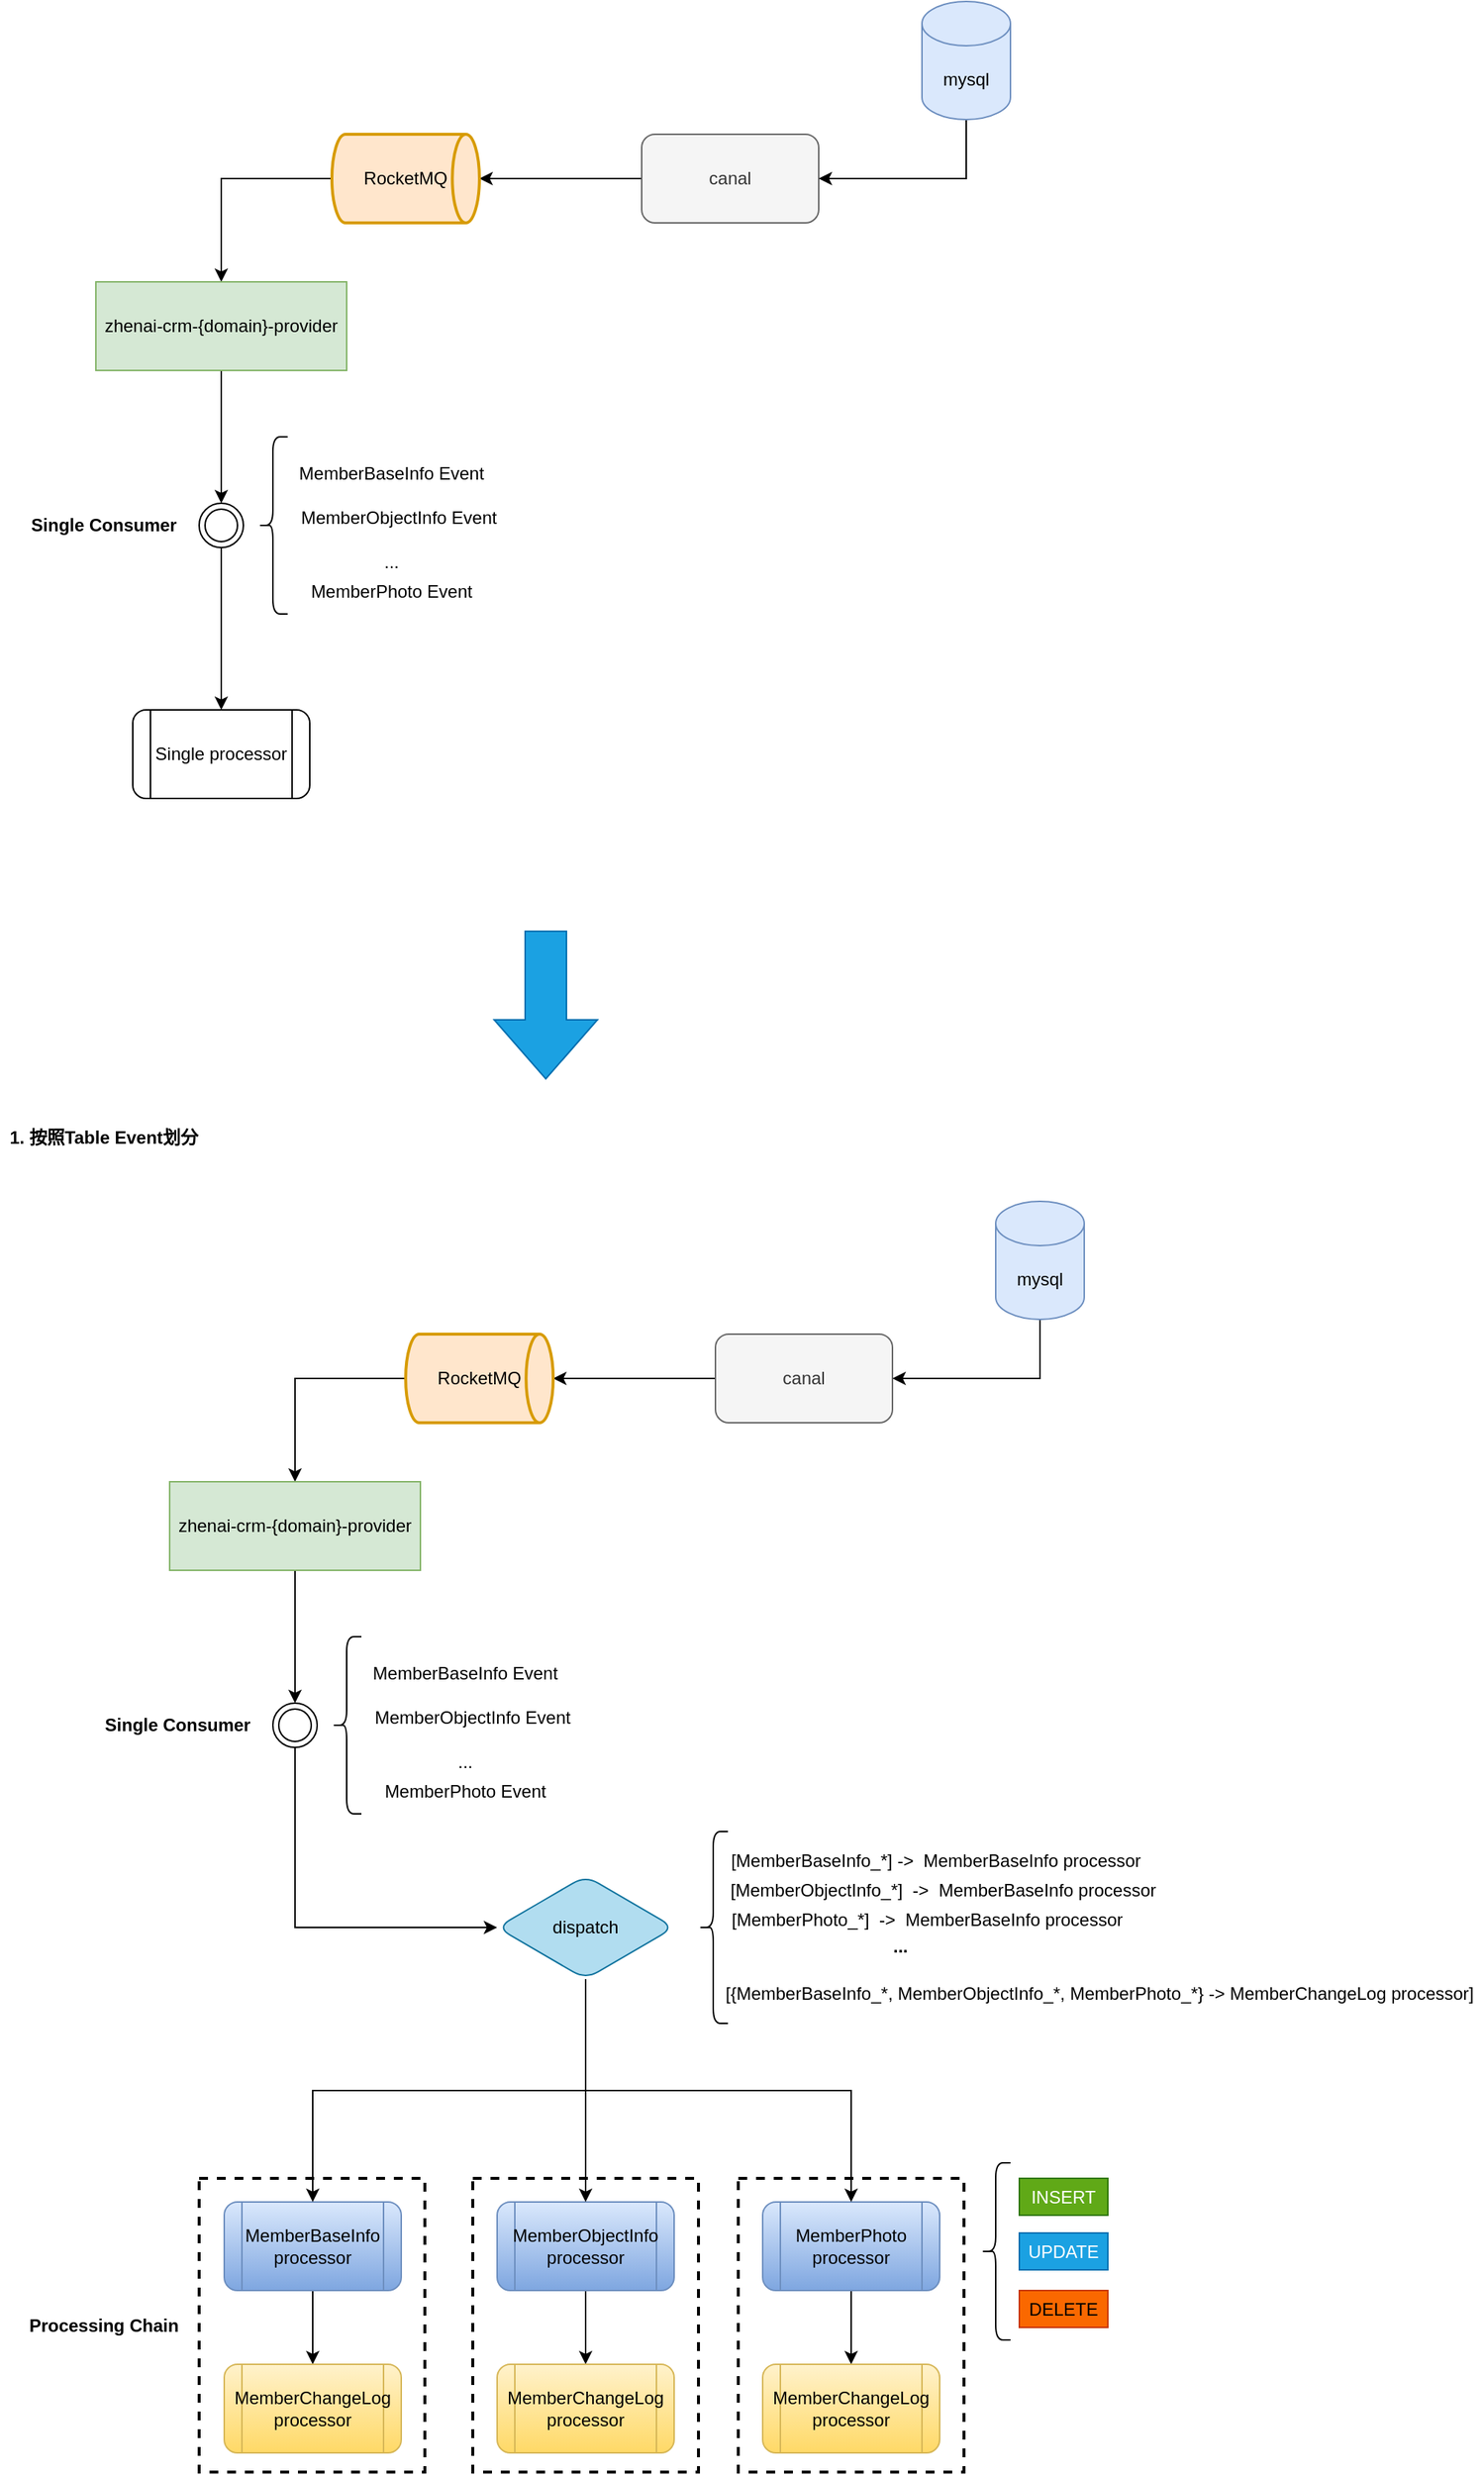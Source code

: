 <mxfile version="17.4.0" type="github">
  <diagram id="RKgJ4VKDAtB4tIxPlxn0" name="第 1 页">
    <mxGraphModel dx="1422" dy="706" grid="1" gridSize="10" guides="1" tooltips="1" connect="1" arrows="1" fold="1" page="1" pageScale="1" pageWidth="827" pageHeight="1169" math="0" shadow="0">
      <root>
        <mxCell id="0" />
        <mxCell id="1" parent="0" />
        <mxCell id="6EzRI4fCPDjEW_pRFf7N-81" value="" style="rounded=0;whiteSpace=wrap;html=1;fontFamily=Helvetica;fontSize=12;fontColor=default;strokeColor=default;fillColor=default;strokeWidth=2;dashed=1;" vertex="1" parent="1">
          <mxGeometry x="525.5" y="1495" width="153" height="199" as="geometry" />
        </mxCell>
        <mxCell id="6EzRI4fCPDjEW_pRFf7N-80" value="" style="rounded=0;whiteSpace=wrap;html=1;fontFamily=Helvetica;fontSize=12;fontColor=default;strokeColor=default;fillColor=default;strokeWidth=2;dashed=1;" vertex="1" parent="1">
          <mxGeometry x="345.5" y="1495" width="153" height="199" as="geometry" />
        </mxCell>
        <mxCell id="6EzRI4fCPDjEW_pRFf7N-79" value="" style="rounded=0;whiteSpace=wrap;html=1;fontFamily=Helvetica;fontSize=12;fontColor=default;strokeColor=default;fillColor=default;strokeWidth=2;dashed=1;" vertex="1" parent="1">
          <mxGeometry x="160" y="1495" width="153" height="199" as="geometry" />
        </mxCell>
        <mxCell id="B3wVfU0sj-FQTkpLoz9Y-6" style="edgeStyle=orthogonalEdgeStyle;rounded=0;orthogonalLoop=1;jettySize=auto;html=1;exitX=0;exitY=0.5;exitDx=0;exitDy=0;entryX=1;entryY=0.5;entryDx=0;entryDy=0;entryPerimeter=0;" parent="1" source="B3wVfU0sj-FQTkpLoz9Y-1" target="6EzRI4fCPDjEW_pRFf7N-7" edge="1">
          <mxGeometry relative="1" as="geometry">
            <mxPoint x="360" y="140" as="targetPoint" />
          </mxGeometry>
        </mxCell>
        <mxCell id="B3wVfU0sj-FQTkpLoz9Y-1" value="canal" style="rounded=1;whiteSpace=wrap;html=1;fillColor=#f5f5f5;fontColor=#333333;strokeColor=#666666;" parent="1" vertex="1">
          <mxGeometry x="460" y="110" width="120" height="60" as="geometry" />
        </mxCell>
        <mxCell id="B3wVfU0sj-FQTkpLoz9Y-4" style="edgeStyle=orthogonalEdgeStyle;rounded=0;orthogonalLoop=1;jettySize=auto;html=1;exitX=0.5;exitY=1;exitDx=0;exitDy=0;exitPerimeter=0;entryX=1;entryY=0.5;entryDx=0;entryDy=0;" parent="1" source="B3wVfU0sj-FQTkpLoz9Y-2" target="B3wVfU0sj-FQTkpLoz9Y-1" edge="1">
          <mxGeometry relative="1" as="geometry" />
        </mxCell>
        <mxCell id="B3wVfU0sj-FQTkpLoz9Y-2" value="mysql" style="shape=cylinder3;whiteSpace=wrap;html=1;boundedLbl=1;backgroundOutline=1;size=15;fillColor=#dae8fc;strokeColor=#6c8ebf;" parent="1" vertex="1">
          <mxGeometry x="650" y="20" width="60" height="80" as="geometry" />
        </mxCell>
        <mxCell id="6EzRI4fCPDjEW_pRFf7N-5" style="edgeStyle=orthogonalEdgeStyle;rounded=0;orthogonalLoop=1;jettySize=auto;html=1;entryX=0.5;entryY=0;entryDx=0;entryDy=0;fontFamily=Helvetica;fontSize=12;fontColor=default;exitX=0;exitY=0.5;exitDx=0;exitDy=0;exitPerimeter=0;" edge="1" parent="1" source="6EzRI4fCPDjEW_pRFf7N-7" target="6EzRI4fCPDjEW_pRFf7N-3">
          <mxGeometry relative="1" as="geometry">
            <mxPoint x="240" y="140" as="sourcePoint" />
          </mxGeometry>
        </mxCell>
        <mxCell id="6EzRI4fCPDjEW_pRFf7N-9" style="edgeStyle=orthogonalEdgeStyle;rounded=0;orthogonalLoop=1;jettySize=auto;html=1;exitX=0.5;exitY=1;exitDx=0;exitDy=0;fontFamily=Helvetica;fontSize=12;fontColor=default;" edge="1" parent="1" source="6EzRI4fCPDjEW_pRFf7N-3" target="6EzRI4fCPDjEW_pRFf7N-8">
          <mxGeometry relative="1" as="geometry" />
        </mxCell>
        <mxCell id="6EzRI4fCPDjEW_pRFf7N-3" value="zhenai-crm-{domain}-provider" style="rounded=0;whiteSpace=wrap;html=1;fontFamily=Helvetica;fontSize=12;strokeColor=#82b366;fillColor=#d5e8d4;" vertex="1" parent="1">
          <mxGeometry x="90" y="210" width="170" height="60" as="geometry" />
        </mxCell>
        <mxCell id="6EzRI4fCPDjEW_pRFf7N-7" value="&lt;span&gt;RocketMQ&lt;/span&gt;" style="strokeWidth=2;html=1;shape=mxgraph.flowchart.direct_data;whiteSpace=wrap;rounded=1;fontFamily=Helvetica;fontSize=12;fillColor=#ffe6cc;strokeColor=#d79b00;" vertex="1" parent="1">
          <mxGeometry x="250" y="110" width="100" height="60" as="geometry" />
        </mxCell>
        <mxCell id="6EzRI4fCPDjEW_pRFf7N-25" style="edgeStyle=orthogonalEdgeStyle;rounded=0;orthogonalLoop=1;jettySize=auto;html=1;exitX=0.5;exitY=1;exitDx=0;exitDy=0;entryX=0.5;entryY=0;entryDx=0;entryDy=0;fontFamily=Helvetica;fontSize=12;fontColor=default;" edge="1" parent="1" source="6EzRI4fCPDjEW_pRFf7N-8" target="6EzRI4fCPDjEW_pRFf7N-15">
          <mxGeometry relative="1" as="geometry" />
        </mxCell>
        <mxCell id="6EzRI4fCPDjEW_pRFf7N-8" value="" style="ellipse;shape=doubleEllipse;whiteSpace=wrap;html=1;aspect=fixed;rounded=1;fontFamily=Helvetica;fontSize=12;fontColor=default;strokeColor=default;fillColor=default;" vertex="1" parent="1">
          <mxGeometry x="160" y="360" width="30" height="30" as="geometry" />
        </mxCell>
        <mxCell id="6EzRI4fCPDjEW_pRFf7N-10" value="" style="shape=curlyBracket;whiteSpace=wrap;html=1;rounded=1;fontFamily=Helvetica;fontSize=12;fontColor=default;strokeColor=default;fillColor=default;" vertex="1" parent="1">
          <mxGeometry x="200" y="315" width="20" height="120" as="geometry" />
        </mxCell>
        <mxCell id="6EzRI4fCPDjEW_pRFf7N-15" value="Single processor" style="shape=process;whiteSpace=wrap;html=1;backgroundOutline=1;rounded=1;fontFamily=Helvetica;fontSize=12;fontColor=default;strokeColor=default;fillColor=default;" vertex="1" parent="1">
          <mxGeometry x="115" y="500" width="120" height="60" as="geometry" />
        </mxCell>
        <mxCell id="6EzRI4fCPDjEW_pRFf7N-19" value="MemberBaseInfo Event" style="text;html=1;align=center;verticalAlign=middle;resizable=0;points=[];autosize=1;strokeColor=none;fillColor=none;fontSize=12;fontFamily=Helvetica;fontColor=default;" vertex="1" parent="1">
          <mxGeometry x="220" y="330" width="140" height="20" as="geometry" />
        </mxCell>
        <mxCell id="6EzRI4fCPDjEW_pRFf7N-20" value="MemberObjectInfo Event" style="text;html=1;align=center;verticalAlign=middle;resizable=0;points=[];autosize=1;strokeColor=none;fillColor=none;fontSize=12;fontFamily=Helvetica;fontColor=default;" vertex="1" parent="1">
          <mxGeometry x="220" y="360" width="150" height="20" as="geometry" />
        </mxCell>
        <mxCell id="6EzRI4fCPDjEW_pRFf7N-21" value="..." style="text;html=1;align=center;verticalAlign=middle;resizable=0;points=[];autosize=1;strokeColor=none;fillColor=none;fontSize=12;fontFamily=Helvetica;fontColor=default;" vertex="1" parent="1">
          <mxGeometry x="275" y="390" width="30" height="20" as="geometry" />
        </mxCell>
        <mxCell id="6EzRI4fCPDjEW_pRFf7N-23" value="MemberPhoto Event" style="text;html=1;align=center;verticalAlign=middle;resizable=0;points=[];autosize=1;strokeColor=none;fillColor=none;fontSize=12;fontFamily=Helvetica;fontColor=default;" vertex="1" parent="1">
          <mxGeometry x="230" y="410" width="120" height="20" as="geometry" />
        </mxCell>
        <mxCell id="6EzRI4fCPDjEW_pRFf7N-24" value="&lt;b&gt;Single Consumer&lt;/b&gt;" style="text;html=1;align=center;verticalAlign=middle;resizable=0;points=[];autosize=1;strokeColor=none;fillColor=none;fontSize=12;fontFamily=Helvetica;fontColor=default;" vertex="1" parent="1">
          <mxGeometry x="40" y="365" width="110" height="20" as="geometry" />
        </mxCell>
        <mxCell id="6EzRI4fCPDjEW_pRFf7N-27" style="edgeStyle=orthogonalEdgeStyle;rounded=0;orthogonalLoop=1;jettySize=auto;html=1;exitX=0;exitY=0.5;exitDx=0;exitDy=0;entryX=1;entryY=0.5;entryDx=0;entryDy=0;entryPerimeter=0;" edge="1" parent="1" source="6EzRI4fCPDjEW_pRFf7N-28" target="6EzRI4fCPDjEW_pRFf7N-34">
          <mxGeometry relative="1" as="geometry">
            <mxPoint x="410" y="953" as="targetPoint" />
          </mxGeometry>
        </mxCell>
        <mxCell id="6EzRI4fCPDjEW_pRFf7N-28" value="canal" style="rounded=1;whiteSpace=wrap;html=1;fillColor=#f5f5f5;fontColor=#333333;strokeColor=#666666;" vertex="1" parent="1">
          <mxGeometry x="510" y="923" width="120" height="60" as="geometry" />
        </mxCell>
        <mxCell id="6EzRI4fCPDjEW_pRFf7N-29" style="edgeStyle=orthogonalEdgeStyle;rounded=0;orthogonalLoop=1;jettySize=auto;html=1;exitX=0.5;exitY=1;exitDx=0;exitDy=0;exitPerimeter=0;entryX=1;entryY=0.5;entryDx=0;entryDy=0;" edge="1" parent="1" source="6EzRI4fCPDjEW_pRFf7N-30" target="6EzRI4fCPDjEW_pRFf7N-28">
          <mxGeometry relative="1" as="geometry" />
        </mxCell>
        <mxCell id="6EzRI4fCPDjEW_pRFf7N-30" value="mysql" style="shape=cylinder3;whiteSpace=wrap;html=1;boundedLbl=1;backgroundOutline=1;size=15;fillColor=#dae8fc;strokeColor=#6c8ebf;" vertex="1" parent="1">
          <mxGeometry x="700" y="833" width="60" height="80" as="geometry" />
        </mxCell>
        <mxCell id="6EzRI4fCPDjEW_pRFf7N-31" style="edgeStyle=orthogonalEdgeStyle;rounded=0;orthogonalLoop=1;jettySize=auto;html=1;entryX=0.5;entryY=0;entryDx=0;entryDy=0;fontFamily=Helvetica;fontSize=12;fontColor=default;exitX=0;exitY=0.5;exitDx=0;exitDy=0;exitPerimeter=0;" edge="1" parent="1" source="6EzRI4fCPDjEW_pRFf7N-34" target="6EzRI4fCPDjEW_pRFf7N-33">
          <mxGeometry relative="1" as="geometry">
            <mxPoint x="290" y="953" as="sourcePoint" />
          </mxGeometry>
        </mxCell>
        <mxCell id="6EzRI4fCPDjEW_pRFf7N-32" style="edgeStyle=orthogonalEdgeStyle;rounded=0;orthogonalLoop=1;jettySize=auto;html=1;exitX=0.5;exitY=1;exitDx=0;exitDy=0;fontFamily=Helvetica;fontSize=12;fontColor=default;" edge="1" parent="1" source="6EzRI4fCPDjEW_pRFf7N-33" target="6EzRI4fCPDjEW_pRFf7N-36">
          <mxGeometry relative="1" as="geometry" />
        </mxCell>
        <mxCell id="6EzRI4fCPDjEW_pRFf7N-33" value="zhenai-crm-{domain}-provider" style="rounded=0;whiteSpace=wrap;html=1;fontFamily=Helvetica;fontSize=12;strokeColor=#82b366;fillColor=#d5e8d4;" vertex="1" parent="1">
          <mxGeometry x="140" y="1023" width="170" height="60" as="geometry" />
        </mxCell>
        <mxCell id="6EzRI4fCPDjEW_pRFf7N-34" value="&lt;span&gt;RocketMQ&lt;/span&gt;" style="strokeWidth=2;html=1;shape=mxgraph.flowchart.direct_data;whiteSpace=wrap;rounded=1;fontFamily=Helvetica;fontSize=12;fillColor=#ffe6cc;strokeColor=#d79b00;" vertex="1" parent="1">
          <mxGeometry x="300" y="923" width="100" height="60" as="geometry" />
        </mxCell>
        <mxCell id="6EzRI4fCPDjEW_pRFf7N-72" style="edgeStyle=orthogonalEdgeStyle;rounded=0;orthogonalLoop=1;jettySize=auto;html=1;exitX=0.5;exitY=1;exitDx=0;exitDy=0;fontFamily=Helvetica;fontSize=12;fontColor=default;entryX=0;entryY=0.5;entryDx=0;entryDy=0;" edge="1" parent="1" source="6EzRI4fCPDjEW_pRFf7N-36" target="6EzRI4fCPDjEW_pRFf7N-71">
          <mxGeometry relative="1" as="geometry" />
        </mxCell>
        <mxCell id="6EzRI4fCPDjEW_pRFf7N-36" value="" style="ellipse;shape=doubleEllipse;whiteSpace=wrap;html=1;aspect=fixed;rounded=1;fontFamily=Helvetica;fontSize=12;fontColor=default;strokeColor=default;fillColor=default;" vertex="1" parent="1">
          <mxGeometry x="210" y="1173" width="30" height="30" as="geometry" />
        </mxCell>
        <mxCell id="6EzRI4fCPDjEW_pRFf7N-37" value="" style="shape=curlyBracket;whiteSpace=wrap;html=1;rounded=1;fontFamily=Helvetica;fontSize=12;fontColor=default;strokeColor=default;fillColor=default;" vertex="1" parent="1">
          <mxGeometry x="250" y="1128" width="20" height="120" as="geometry" />
        </mxCell>
        <mxCell id="6EzRI4fCPDjEW_pRFf7N-76" style="edgeStyle=orthogonalEdgeStyle;rounded=0;orthogonalLoop=1;jettySize=auto;html=1;exitX=0.5;exitY=1;exitDx=0;exitDy=0;entryX=0.5;entryY=0;entryDx=0;entryDy=0;fontFamily=Helvetica;fontSize=12;fontColor=default;" edge="1" parent="1" source="6EzRI4fCPDjEW_pRFf7N-38" target="6EzRI4fCPDjEW_pRFf7N-68">
          <mxGeometry relative="1" as="geometry" />
        </mxCell>
        <mxCell id="6EzRI4fCPDjEW_pRFf7N-38" value="MemberBaseInfo&lt;br&gt;processor" style="shape=process;whiteSpace=wrap;html=1;backgroundOutline=1;rounded=1;fontFamily=Helvetica;fontSize=12;strokeColor=#6c8ebf;fillColor=#dae8fc;gradientColor=#7ea6e0;" vertex="1" parent="1">
          <mxGeometry x="177" y="1511" width="120" height="60" as="geometry" />
        </mxCell>
        <mxCell id="6EzRI4fCPDjEW_pRFf7N-39" value="MemberBaseInfo Event" style="text;html=1;align=center;verticalAlign=middle;resizable=0;points=[];autosize=1;strokeColor=none;fillColor=none;fontSize=12;fontFamily=Helvetica;fontColor=default;" vertex="1" parent="1">
          <mxGeometry x="270" y="1143" width="140" height="20" as="geometry" />
        </mxCell>
        <mxCell id="6EzRI4fCPDjEW_pRFf7N-40" value="MemberObjectInfo Event" style="text;html=1;align=center;verticalAlign=middle;resizable=0;points=[];autosize=1;strokeColor=none;fillColor=none;fontSize=12;fontFamily=Helvetica;fontColor=default;" vertex="1" parent="1">
          <mxGeometry x="270" y="1173" width="150" height="20" as="geometry" />
        </mxCell>
        <mxCell id="6EzRI4fCPDjEW_pRFf7N-41" value="..." style="text;html=1;align=center;verticalAlign=middle;resizable=0;points=[];autosize=1;strokeColor=none;fillColor=none;fontSize=12;fontFamily=Helvetica;fontColor=default;" vertex="1" parent="1">
          <mxGeometry x="325" y="1203" width="30" height="20" as="geometry" />
        </mxCell>
        <mxCell id="6EzRI4fCPDjEW_pRFf7N-42" value="MemberPhoto Event" style="text;html=1;align=center;verticalAlign=middle;resizable=0;points=[];autosize=1;strokeColor=none;fillColor=none;fontSize=12;fontFamily=Helvetica;fontColor=default;" vertex="1" parent="1">
          <mxGeometry x="280" y="1223" width="120" height="20" as="geometry" />
        </mxCell>
        <mxCell id="6EzRI4fCPDjEW_pRFf7N-43" value="&lt;b&gt;Single Consumer&lt;/b&gt;" style="text;html=1;align=center;verticalAlign=middle;resizable=0;points=[];autosize=1;strokeColor=none;fillColor=none;fontSize=12;fontFamily=Helvetica;fontColor=default;" vertex="1" parent="1">
          <mxGeometry x="90" y="1178" width="110" height="20" as="geometry" />
        </mxCell>
        <mxCell id="6EzRI4fCPDjEW_pRFf7N-46" value="" style="html=1;shadow=0;dashed=0;align=center;verticalAlign=middle;shape=mxgraph.arrows2.arrow;dy=0.6;dx=40;direction=south;notch=0;rounded=1;fontFamily=Helvetica;fontSize=12;fontColor=#ffffff;strokeColor=#006EAF;fillColor=#1ba1e2;" vertex="1" parent="1">
          <mxGeometry x="360" y="650" width="70" height="100" as="geometry" />
        </mxCell>
        <mxCell id="6EzRI4fCPDjEW_pRFf7N-47" value="&lt;b&gt;1. 按照Table Event划分&lt;/b&gt;" style="text;html=1;align=center;verticalAlign=middle;resizable=0;points=[];autosize=1;strokeColor=none;fillColor=none;fontSize=12;fontFamily=Helvetica;fontColor=default;" vertex="1" parent="1">
          <mxGeometry x="25" y="780" width="140" height="20" as="geometry" />
        </mxCell>
        <mxCell id="6EzRI4fCPDjEW_pRFf7N-77" style="edgeStyle=orthogonalEdgeStyle;rounded=0;orthogonalLoop=1;jettySize=auto;html=1;exitX=0.5;exitY=1;exitDx=0;exitDy=0;fontFamily=Helvetica;fontSize=12;fontColor=default;" edge="1" parent="1" source="6EzRI4fCPDjEW_pRFf7N-66" target="6EzRI4fCPDjEW_pRFf7N-69">
          <mxGeometry relative="1" as="geometry" />
        </mxCell>
        <mxCell id="6EzRI4fCPDjEW_pRFf7N-66" value="MemberObjectInfo&lt;br&gt;processor" style="shape=process;whiteSpace=wrap;html=1;backgroundOutline=1;rounded=1;fontFamily=Helvetica;fontSize=12;strokeColor=#6c8ebf;fillColor=#dae8fc;gradientColor=#7ea6e0;" vertex="1" parent="1">
          <mxGeometry x="362" y="1511" width="120" height="60" as="geometry" />
        </mxCell>
        <mxCell id="6EzRI4fCPDjEW_pRFf7N-78" style="edgeStyle=orthogonalEdgeStyle;rounded=0;orthogonalLoop=1;jettySize=auto;html=1;exitX=0.5;exitY=1;exitDx=0;exitDy=0;fontFamily=Helvetica;fontSize=12;fontColor=default;" edge="1" parent="1" source="6EzRI4fCPDjEW_pRFf7N-67" target="6EzRI4fCPDjEW_pRFf7N-70">
          <mxGeometry relative="1" as="geometry" />
        </mxCell>
        <mxCell id="6EzRI4fCPDjEW_pRFf7N-67" value="MemberPhoto&lt;br&gt;processor" style="shape=process;whiteSpace=wrap;html=1;backgroundOutline=1;rounded=1;fontFamily=Helvetica;fontSize=12;strokeColor=#6c8ebf;fillColor=#dae8fc;gradientColor=#7ea6e0;" vertex="1" parent="1">
          <mxGeometry x="542" y="1511" width="120" height="60" as="geometry" />
        </mxCell>
        <mxCell id="6EzRI4fCPDjEW_pRFf7N-68" value="MemberChangeLog&lt;br&gt;processor" style="shape=process;whiteSpace=wrap;html=1;backgroundOutline=1;rounded=1;fontFamily=Helvetica;fontSize=12;strokeColor=#d6b656;fillColor=#fff2cc;gradientColor=#ffd966;" vertex="1" parent="1">
          <mxGeometry x="177" y="1621" width="120" height="60" as="geometry" />
        </mxCell>
        <mxCell id="6EzRI4fCPDjEW_pRFf7N-69" value="MemberChangeLog&lt;br&gt;processor" style="shape=process;whiteSpace=wrap;html=1;backgroundOutline=1;rounded=1;fontFamily=Helvetica;fontSize=12;strokeColor=#d6b656;fillColor=#fff2cc;gradientColor=#ffd966;" vertex="1" parent="1">
          <mxGeometry x="362" y="1621" width="120" height="60" as="geometry" />
        </mxCell>
        <mxCell id="6EzRI4fCPDjEW_pRFf7N-70" value="MemberChangeLog&lt;br&gt;processor" style="shape=process;whiteSpace=wrap;html=1;backgroundOutline=1;rounded=1;fontFamily=Helvetica;fontSize=12;strokeColor=#d6b656;fillColor=#fff2cc;gradientColor=#ffd966;" vertex="1" parent="1">
          <mxGeometry x="542" y="1621" width="120" height="60" as="geometry" />
        </mxCell>
        <mxCell id="6EzRI4fCPDjEW_pRFf7N-73" style="edgeStyle=orthogonalEdgeStyle;rounded=0;orthogonalLoop=1;jettySize=auto;html=1;exitX=0.5;exitY=1;exitDx=0;exitDy=0;fontFamily=Helvetica;fontSize=12;fontColor=default;" edge="1" parent="1" source="6EzRI4fCPDjEW_pRFf7N-71" target="6EzRI4fCPDjEW_pRFf7N-38">
          <mxGeometry relative="1" as="geometry" />
        </mxCell>
        <mxCell id="6EzRI4fCPDjEW_pRFf7N-74" style="edgeStyle=orthogonalEdgeStyle;rounded=0;orthogonalLoop=1;jettySize=auto;html=1;exitX=0.5;exitY=1;exitDx=0;exitDy=0;fontFamily=Helvetica;fontSize=12;fontColor=default;" edge="1" parent="1" source="6EzRI4fCPDjEW_pRFf7N-71" target="6EzRI4fCPDjEW_pRFf7N-67">
          <mxGeometry relative="1" as="geometry" />
        </mxCell>
        <mxCell id="6EzRI4fCPDjEW_pRFf7N-75" style="edgeStyle=orthogonalEdgeStyle;rounded=0;orthogonalLoop=1;jettySize=auto;html=1;exitX=0.5;exitY=1;exitDx=0;exitDy=0;fontFamily=Helvetica;fontSize=12;fontColor=default;" edge="1" parent="1" source="6EzRI4fCPDjEW_pRFf7N-71" target="6EzRI4fCPDjEW_pRFf7N-66">
          <mxGeometry relative="1" as="geometry" />
        </mxCell>
        <mxCell id="6EzRI4fCPDjEW_pRFf7N-71" value="dispatch" style="rhombus;whiteSpace=wrap;html=1;rounded=1;fontFamily=Helvetica;fontSize=12;strokeColor=#10739e;fillColor=#b1ddf0;" vertex="1" parent="1">
          <mxGeometry x="362" y="1290" width="120" height="70" as="geometry" />
        </mxCell>
        <mxCell id="6EzRI4fCPDjEW_pRFf7N-88" value="" style="shape=curlyBracket;whiteSpace=wrap;html=1;rounded=1;fontFamily=Helvetica;fontSize=12;fontColor=default;strokeColor=default;fillColor=default;" vertex="1" parent="1">
          <mxGeometry x="498.5" y="1260" width="20" height="130" as="geometry" />
        </mxCell>
        <mxCell id="6EzRI4fCPDjEW_pRFf7N-89" value="[MemberBaseInfo_*] -&amp;gt;&amp;nbsp;&amp;nbsp;&lt;span&gt;MemberBaseInfo&amp;nbsp;&lt;/span&gt;&lt;span&gt;processor&lt;/span&gt;" style="text;html=1;align=center;verticalAlign=middle;resizable=0;points=[];autosize=1;strokeColor=none;fillColor=none;fontSize=12;fontFamily=Helvetica;fontColor=default;" vertex="1" parent="1">
          <mxGeometry x="513.5" y="1270" width="290" height="20" as="geometry" />
        </mxCell>
        <mxCell id="6EzRI4fCPDjEW_pRFf7N-91" value="..." style="text;html=1;align=center;verticalAlign=middle;resizable=0;points=[];autosize=1;strokeColor=none;fillColor=none;fontSize=12;fontFamily=Helvetica;fontColor=default;fontStyle=1" vertex="1" parent="1">
          <mxGeometry x="620" y="1327.5" width="30" height="20" as="geometry" />
        </mxCell>
        <mxCell id="6EzRI4fCPDjEW_pRFf7N-93" value="[MemberObjectInfo_*]&amp;nbsp; -&amp;gt;&amp;nbsp;&amp;nbsp;&lt;span&gt;MemberBaseInfo&amp;nbsp;&lt;/span&gt;&lt;span&gt;processor&lt;/span&gt;" style="text;html=1;align=center;verticalAlign=middle;resizable=0;points=[];autosize=1;strokeColor=none;fillColor=none;fontSize=12;fontFamily=Helvetica;fontColor=default;" vertex="1" parent="1">
          <mxGeometry x="513.5" y="1290" width="300" height="20" as="geometry" />
        </mxCell>
        <mxCell id="6EzRI4fCPDjEW_pRFf7N-94" value="&lt;div&gt;&lt;span&gt;[MemberPhoto_*]&amp;nbsp; -&amp;gt;&amp;nbsp;&amp;nbsp;&lt;/span&gt;&lt;span&gt;MemberBaseInfo&amp;nbsp;&lt;/span&gt;&lt;span&gt;processor&lt;/span&gt;&lt;/div&gt;" style="text;html=1;align=left;verticalAlign=middle;resizable=0;points=[];autosize=1;strokeColor=none;fillColor=none;fontSize=12;fontFamily=Helvetica;fontColor=default;" vertex="1" parent="1">
          <mxGeometry x="518.5" y="1310" width="280" height="20" as="geometry" />
        </mxCell>
        <mxCell id="6EzRI4fCPDjEW_pRFf7N-96" value="[{MemberBaseInfo_*, MemberObjectInfo_*, MemberPhoto_*} -&amp;gt; MemberChangeLog processor]" style="text;html=1;align=center;verticalAlign=middle;resizable=0;points=[];autosize=1;strokeColor=none;fillColor=none;fontSize=12;fontFamily=Helvetica;fontColor=default;" vertex="1" parent="1">
          <mxGeometry x="510" y="1360" width="520" height="20" as="geometry" />
        </mxCell>
        <mxCell id="6EzRI4fCPDjEW_pRFf7N-97" value="&lt;b&gt;Processing Chain&lt;/b&gt;" style="text;html=1;align=center;verticalAlign=middle;resizable=0;points=[];autosize=1;strokeColor=none;fillColor=none;fontSize=12;fontFamily=Helvetica;fontColor=default;" vertex="1" parent="1">
          <mxGeometry x="35" y="1584.5" width="120" height="20" as="geometry" />
        </mxCell>
        <mxCell id="6EzRI4fCPDjEW_pRFf7N-98" value="" style="shape=curlyBracket;whiteSpace=wrap;html=1;rounded=1;fontFamily=Helvetica;fontSize=12;fontColor=default;strokeColor=default;strokeWidth=1;fillColor=default;" vertex="1" parent="1">
          <mxGeometry x="690" y="1484.5" width="20" height="120" as="geometry" />
        </mxCell>
        <mxCell id="6EzRI4fCPDjEW_pRFf7N-99" value="INSERT" style="rounded=0;whiteSpace=wrap;html=1;fontFamily=Helvetica;fontSize=12;fontColor=#ffffff;strokeColor=#2D7600;strokeWidth=1;fillColor=#60a917;" vertex="1" parent="1">
          <mxGeometry x="716" y="1495" width="60" height="25" as="geometry" />
        </mxCell>
        <mxCell id="6EzRI4fCPDjEW_pRFf7N-100" value="UPDATE" style="rounded=0;whiteSpace=wrap;html=1;fontFamily=Helvetica;fontSize=12;fontColor=#ffffff;strokeColor=#006EAF;strokeWidth=1;fillColor=#1ba1e2;" vertex="1" parent="1">
          <mxGeometry x="716" y="1532" width="60" height="25" as="geometry" />
        </mxCell>
        <mxCell id="6EzRI4fCPDjEW_pRFf7N-101" value="DELETE" style="rounded=0;whiteSpace=wrap;html=1;fontFamily=Helvetica;fontSize=12;fontColor=#000000;strokeColor=#C73500;strokeWidth=1;fillColor=#fa6800;" vertex="1" parent="1">
          <mxGeometry x="716" y="1571" width="60" height="25" as="geometry" />
        </mxCell>
      </root>
    </mxGraphModel>
  </diagram>
</mxfile>
